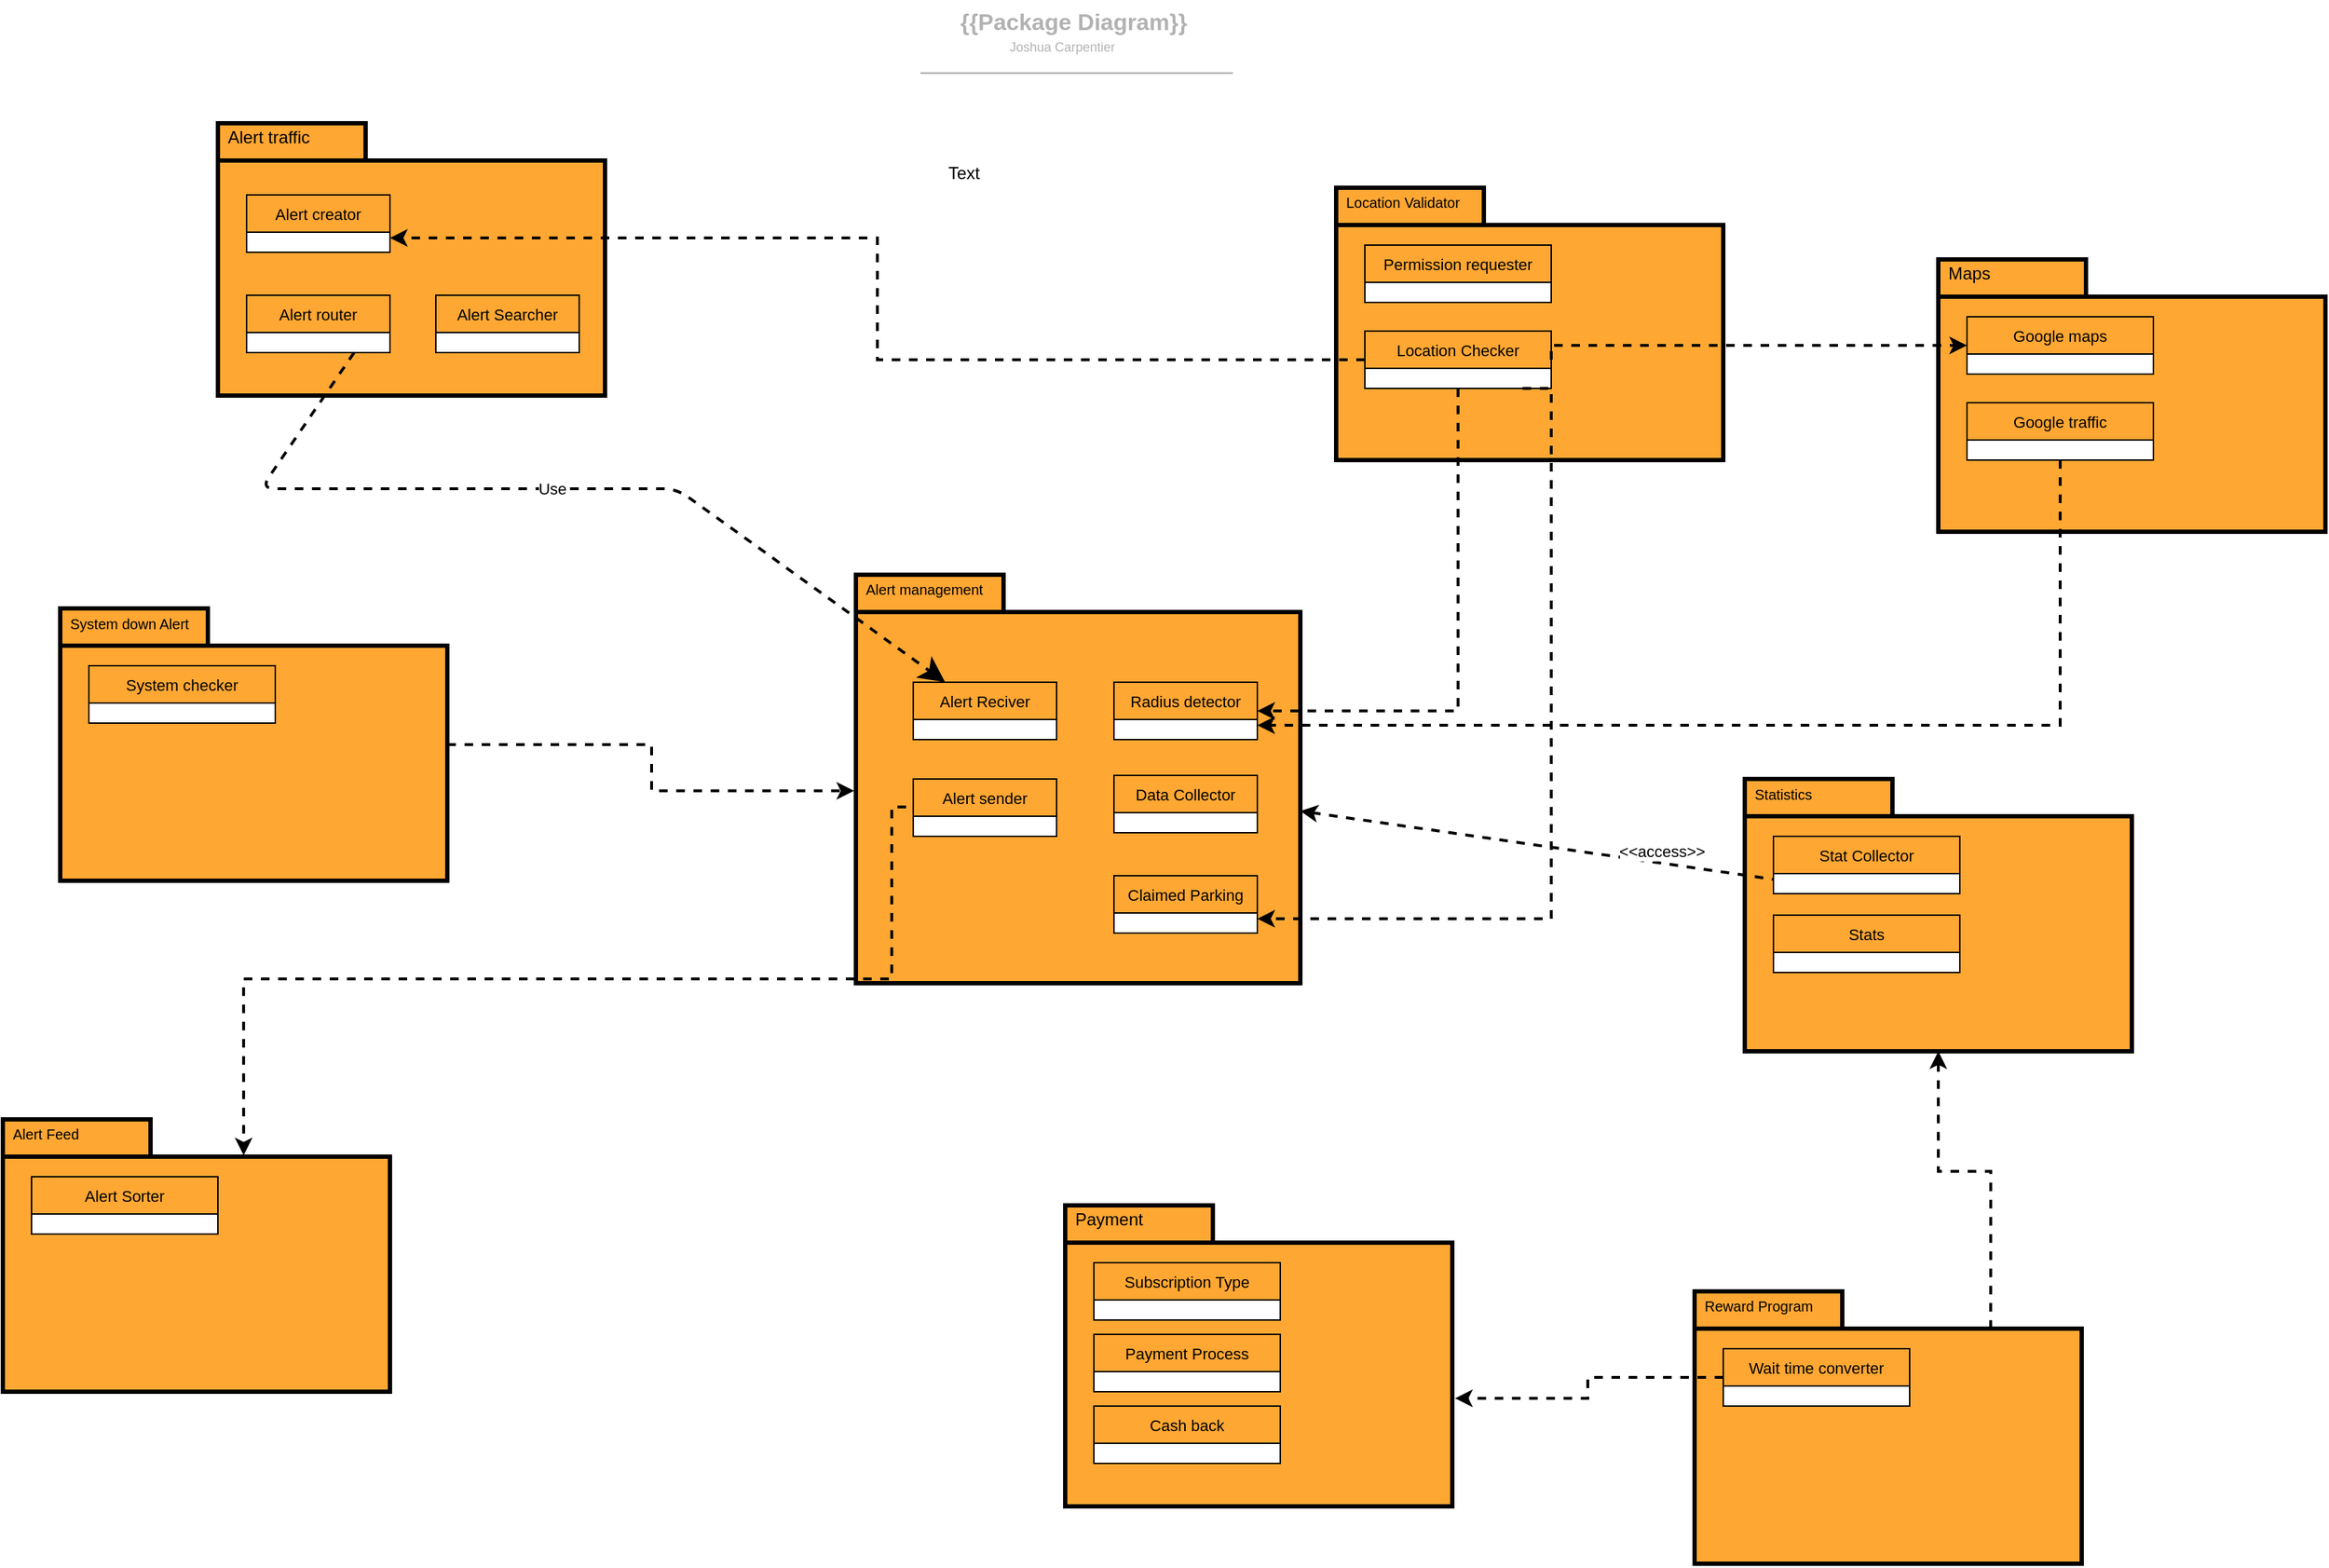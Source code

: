 <mxGraphModel dx="1342" dy="1460" grid="1" gridSize="10" guides="1" tooltips="1" connect="1" arrows="1" fold="1" page="1" pageScale="1" pageWidth="850" pageHeight="1100" math="0" shadow="0"><root><mxCell id="0"/><mxCell id="1" parent="0"/><mxCell id="5GX48lG4IlyNQmGuxHLV-1" value="{{Package Diagram}}" style="html=1;whiteSpace=wrap;;fontSize=16;fontColor=#b2b2b2;fontStyle=1;align=center;spacingLeft=5.628;spacingRight=9.38;spacingTop=2.68;spacing=4;strokeOpacity=0;fillOpacity=0;rounded=1;absoluteArcSize=1;arcSize=9.6;fillColor=#ffffff;strokeWidth=1.2;" parent="1" vertex="1"><mxGeometry x="-162" y="-520" width="322" height="25" as="geometry"/></mxCell><mxCell id="5GX48lG4IlyNQmGuxHLV-2" value="" style="html=1;jettySize=18;fontSize=11;strokeColor=#b2b2b2;strokeOpacity=100;strokeWidth=1.2;rounded=1;arcSize=16;startArrow=none;endArrow=none;" parent="1" edge="1"><mxGeometry width="100" height="100" relative="1" as="geometry"><mxPoint x="-110" y="-470" as="sourcePoint"/><mxPoint x="108" y="-470" as="targetPoint"/></mxGeometry></mxCell><mxCell id="5GX48lG4IlyNQmGuxHLV-3" value="Joshua Carpentier" style="html=1;whiteSpace=wrap;;fontSize=9;fontColor=#b2b2b2;align=center;spacingLeft=5.628;spacingRight=9.38;spacingTop=2.68;spacing=4;strokeOpacity=0;fillOpacity=0;rounded=1;absoluteArcSize=1;arcSize=9.6;fillColor=#ffffff;strokeWidth=1.2;" parent="1" vertex="1"><mxGeometry x="-170" y="-495" width="322" height="12" as="geometry"/></mxCell><mxCell id="44_yn4rcSGjlJ2uaS7_E-45" value="&lt;font style=&quot;font-size: 10px&quot;&gt;Alert management &lt;br&gt;&lt;/font&gt;" style="shape=folder;xSize=90;align=left;spacingLeft=10;align=left;verticalAlign=top;spacingLeft=5;spacingTop=-4;tabWidth=103;tabHeight=26;tabPosition=left;html=1;strokeWidth=3;recursiveResize=0;fillColor=#FFA733;strokeColor=#000000;fontColor=#000000;" parent="1" vertex="1"><mxGeometry x="-155" y="-120" width="310" height="285" as="geometry"/></mxCell><mxCell id="44_yn4rcSGjlJ2uaS7_E-51" value="Alert Reciver" style="swimlane;fontStyle=0;childLayout=stackLayout;horizontal=1;startSize=26;fillColor=#FFA733;horizontalStack=0;resizeParent=1;resizeParentMax=0;resizeLast=0;collapsible=1;marginBottom=0;swimlaneFillColor=#ffffff;align=center;fontSize=11;labelBackgroundColor=none;" parent="44_yn4rcSGjlJ2uaS7_E-45" vertex="1"><mxGeometry x="40" y="75" width="100" height="40" as="geometry"/></mxCell><mxCell id="44_yn4rcSGjlJ2uaS7_E-65" value="Alert sender" style="swimlane;fontStyle=0;childLayout=stackLayout;horizontal=1;startSize=26;fillColor=#FFA733;horizontalStack=0;resizeParent=1;resizeParentMax=0;resizeLast=0;collapsible=1;marginBottom=0;swimlaneFillColor=#ffffff;align=center;fontSize=11;labelBackgroundColor=none;" parent="44_yn4rcSGjlJ2uaS7_E-45" vertex="1"><mxGeometry x="40" y="142.5" width="100" height="40" as="geometry"/></mxCell><mxCell id="44_yn4rcSGjlJ2uaS7_E-67" value="Radius detector" style="swimlane;fontStyle=0;childLayout=stackLayout;horizontal=1;startSize=26;fillColor=#FFA733;horizontalStack=0;resizeParent=1;resizeParentMax=0;resizeLast=0;collapsible=1;marginBottom=0;swimlaneFillColor=#ffffff;align=center;fontSize=11;labelBackgroundColor=none;" parent="44_yn4rcSGjlJ2uaS7_E-45" vertex="1"><mxGeometry x="180" y="75" width="100" height="40" as="geometry"/></mxCell><mxCell id="44_yn4rcSGjlJ2uaS7_E-69" value="Data Collector" style="swimlane;fontStyle=0;childLayout=stackLayout;horizontal=1;startSize=26;fillColor=#FFA733;horizontalStack=0;resizeParent=1;resizeParentMax=0;resizeLast=0;collapsible=1;marginBottom=0;swimlaneFillColor=#ffffff;align=center;fontSize=11;labelBackgroundColor=none;" parent="44_yn4rcSGjlJ2uaS7_E-45" vertex="1"><mxGeometry x="180" y="140" width="100" height="40" as="geometry"/></mxCell><mxCell id="M5yitNhHteYR75UmKYDk-55" value="Claimed Parking " style="swimlane;fontStyle=0;childLayout=stackLayout;horizontal=1;startSize=26;fillColor=#FFA733;horizontalStack=0;resizeParent=1;resizeParentMax=0;resizeLast=0;collapsible=1;marginBottom=0;swimlaneFillColor=#ffffff;align=center;fontSize=11;labelBackgroundColor=none;" parent="44_yn4rcSGjlJ2uaS7_E-45" vertex="1"><mxGeometry x="180" y="210" width="100" height="40" as="geometry"/></mxCell><mxCell id="44_yn4rcSGjlJ2uaS7_E-70" value="&lt;font style=&quot;font-size: 10px&quot;&gt;Location Validator&lt;/font&gt;" style="shape=folder;xSize=90;align=left;spacingLeft=10;align=left;verticalAlign=top;spacingLeft=5;spacingTop=-4;tabWidth=103;tabHeight=26;tabPosition=left;html=1;strokeWidth=3;recursiveResize=0;fillColor=#FFA733;gradientColor=none;" parent="1" vertex="1"><mxGeometry x="180" y="-390" width="270" height="190" as="geometry"/></mxCell><mxCell id="44_yn4rcSGjlJ2uaS7_E-72" value="Permission requester" style="swimlane;fontStyle=0;childLayout=stackLayout;horizontal=1;startSize=26;fillColor=#FFA733;horizontalStack=0;resizeParent=1;resizeParentMax=0;resizeLast=0;collapsible=1;marginBottom=0;swimlaneFillColor=#ffffff;align=center;fontSize=11;labelBackgroundColor=none;" parent="44_yn4rcSGjlJ2uaS7_E-70" vertex="1"><mxGeometry x="20" y="40" width="130" height="40" as="geometry"/></mxCell><mxCell id="44_yn4rcSGjlJ2uaS7_E-77" value="Location Checker" style="swimlane;fontStyle=0;childLayout=stackLayout;horizontal=1;startSize=26;fillColor=#FFA733;horizontalStack=0;resizeParent=1;resizeParentMax=0;resizeLast=0;collapsible=1;marginBottom=0;swimlaneFillColor=#ffffff;align=center;fontSize=11;labelBackgroundColor=none;" parent="44_yn4rcSGjlJ2uaS7_E-70" vertex="1"><mxGeometry x="20" y="100" width="130" height="40" as="geometry"/></mxCell><mxCell id="44_yn4rcSGjlJ2uaS7_E-82" value="Maps" style="shape=folder;xSize=90;align=left;spacingLeft=10;align=left;verticalAlign=top;spacingLeft=5;spacingTop=-4;tabWidth=103;tabHeight=26;tabPosition=left;html=1;strokeWidth=3;recursiveResize=0;fillColor=#FFA733;gradientColor=none;" parent="1" vertex="1"><mxGeometry x="600" y="-340" width="270" height="190" as="geometry"/></mxCell><mxCell id="44_yn4rcSGjlJ2uaS7_E-84" value="Google maps" style="swimlane;fontStyle=0;childLayout=stackLayout;horizontal=1;startSize=26;fillColor=#FFA733;horizontalStack=0;resizeParent=1;resizeParentMax=0;resizeLast=0;collapsible=1;marginBottom=0;swimlaneFillColor=#ffffff;align=center;fontSize=11;labelBackgroundColor=none;" parent="44_yn4rcSGjlJ2uaS7_E-82" vertex="1"><mxGeometry x="20" y="40" width="130" height="40" as="geometry"/></mxCell><mxCell id="44_yn4rcSGjlJ2uaS7_E-85" value="Google traffic" style="swimlane;fontStyle=0;childLayout=stackLayout;horizontal=1;startSize=26;fillColor=#FFA733;horizontalStack=0;resizeParent=1;resizeParentMax=0;resizeLast=0;collapsible=1;marginBottom=0;swimlaneFillColor=#ffffff;align=center;fontSize=11;labelBackgroundColor=none;" parent="44_yn4rcSGjlJ2uaS7_E-82" vertex="1"><mxGeometry x="20" y="100" width="130" height="40" as="geometry"/></mxCell><mxCell id="44_yn4rcSGjlJ2uaS7_E-86" value="&lt;font style=&quot;font-size: 10px&quot;&gt;Alert Feed&lt;/font&gt;" style="shape=folder;xSize=90;align=left;spacingLeft=10;align=left;verticalAlign=top;spacingLeft=5;spacingTop=-4;tabWidth=103;tabHeight=26;tabPosition=left;html=1;strokeWidth=3;recursiveResize=0;fillColor=#FFA733;strokeColor=#000000;fontColor=#000000;" parent="1" vertex="1"><mxGeometry x="-750" y="260" width="270" height="190" as="geometry"/></mxCell><mxCell id="44_yn4rcSGjlJ2uaS7_E-88" value="Alert Sorter" style="swimlane;fontStyle=0;childLayout=stackLayout;horizontal=1;startSize=26;fillColor=#FFA733;horizontalStack=0;resizeParent=1;resizeParentMax=0;resizeLast=0;collapsible=1;marginBottom=0;swimlaneFillColor=#ffffff;align=center;fontSize=11;labelBackgroundColor=none;" parent="44_yn4rcSGjlJ2uaS7_E-86" vertex="1"><mxGeometry x="20" y="40" width="130" height="40" as="geometry"/></mxCell><mxCell id="M5yitNhHteYR75UmKYDk-1" value="Payment " style="shape=folder;xSize=90;align=left;spacingLeft=10;align=left;verticalAlign=top;spacingLeft=5;spacingTop=-4;tabWidth=103;tabHeight=26;tabPosition=left;html=1;strokeWidth=3;recursiveResize=0;fillColor=#FFA733;gradientColor=none;" parent="1" vertex="1"><mxGeometry x="-9" y="320" width="270" height="210" as="geometry"/></mxCell><mxCell id="M5yitNhHteYR75UmKYDk-3" value="Subscription Type" style="swimlane;fontStyle=0;childLayout=stackLayout;horizontal=1;startSize=26;fillColor=#FFA733;horizontalStack=0;resizeParent=1;resizeParentMax=0;resizeLast=0;collapsible=1;marginBottom=0;swimlaneFillColor=#ffffff;align=center;fontSize=11;labelBackgroundColor=none;" parent="M5yitNhHteYR75UmKYDk-1" vertex="1"><mxGeometry x="20" y="40" width="130" height="40" as="geometry"/></mxCell><mxCell id="M5yitNhHteYR75UmKYDk-4" value="Payment Process" style="swimlane;fontStyle=0;childLayout=stackLayout;horizontal=1;startSize=26;fillColor=#FFA733;horizontalStack=0;resizeParent=1;resizeParentMax=0;resizeLast=0;collapsible=1;marginBottom=0;swimlaneFillColor=#ffffff;align=center;fontSize=11;labelBackgroundColor=none;" parent="M5yitNhHteYR75UmKYDk-1" vertex="1"><mxGeometry x="20" y="90" width="130" height="40" as="geometry"/></mxCell><mxCell id="8M3P62N_iAqZKpTILt6F-7" value="Cash back" style="swimlane;fontStyle=0;childLayout=stackLayout;horizontal=1;startSize=26;fillColor=#FFA733;horizontalStack=0;resizeParent=1;resizeParentMax=0;resizeLast=0;collapsible=1;marginBottom=0;swimlaneFillColor=#ffffff;align=center;fontSize=11;labelBackgroundColor=none;" parent="M5yitNhHteYR75UmKYDk-1" vertex="1"><mxGeometry x="20" y="140" width="130" height="40" as="geometry"/></mxCell><mxCell id="M5yitNhHteYR75UmKYDk-5" value="&lt;font style=&quot;font-size: 10px&quot;&gt;Reward Program&lt;/font&gt;" style="shape=folder;xSize=90;align=left;spacingLeft=10;align=left;verticalAlign=top;spacingLeft=5;spacingTop=-4;tabWidth=103;tabHeight=26;tabPosition=left;html=1;strokeWidth=3;recursiveResize=0;fillColor=#FFA733;gradientColor=none;" parent="1" vertex="1"><mxGeometry x="430" y="380" width="270" height="190" as="geometry"/></mxCell><mxCell id="M5yitNhHteYR75UmKYDk-7" value="Wait time converter" style="swimlane;fontStyle=0;childLayout=stackLayout;horizontal=1;startSize=26;fillColor=#FFA733;horizontalStack=0;resizeParent=1;resizeParentMax=0;resizeLast=0;collapsible=1;marginBottom=0;swimlaneFillColor=#ffffff;align=center;fontSize=11;labelBackgroundColor=none;" parent="M5yitNhHteYR75UmKYDk-5" vertex="1"><mxGeometry x="20" y="40" width="130" height="40" as="geometry"/></mxCell><mxCell id="M5yitNhHteYR75UmKYDk-12" value="Alert traffic" style="shape=folder;xSize=90;align=left;spacingLeft=10;align=left;verticalAlign=top;spacingLeft=5;spacingTop=-4;tabWidth=103;tabHeight=26;tabPosition=left;html=1;strokeWidth=3;recursiveResize=0;fillColor=#FFA733;gradientColor=none;" parent="1" vertex="1"><mxGeometry x="-600" y="-435" width="270" height="190" as="geometry"/></mxCell><mxCell id="M5yitNhHteYR75UmKYDk-16" value="Alert creator" style="swimlane;fontStyle=0;childLayout=stackLayout;horizontal=1;startSize=26;fillColor=#FFA733;horizontalStack=0;resizeParent=1;resizeParentMax=0;resizeLast=0;collapsible=1;marginBottom=0;swimlaneFillColor=#ffffff;align=center;fontSize=11;labelBackgroundColor=none;" parent="M5yitNhHteYR75UmKYDk-12" vertex="1"><mxGeometry x="20" y="50" width="100" height="40" as="geometry"/></mxCell><mxCell id="M5yitNhHteYR75UmKYDk-21" value="Alert router" style="swimlane;fontStyle=0;childLayout=stackLayout;horizontal=1;startSize=26;fillColor=#FFA733;horizontalStack=0;resizeParent=1;resizeParentMax=0;resizeLast=0;collapsible=1;marginBottom=0;swimlaneFillColor=#ffffff;align=center;fontSize=11;labelBackgroundColor=none;" parent="M5yitNhHteYR75UmKYDk-12" vertex="1"><mxGeometry x="20" y="120" width="100" height="40" as="geometry"/></mxCell><mxCell id="M5yitNhHteYR75UmKYDk-58" value="Alert Searcher" style="swimlane;fontStyle=0;childLayout=stackLayout;horizontal=1;startSize=26;fillColor=#FFA733;horizontalStack=0;resizeParent=1;resizeParentMax=0;resizeLast=0;collapsible=1;marginBottom=0;swimlaneFillColor=#ffffff;align=center;fontSize=11;labelBackgroundColor=none;" parent="M5yitNhHteYR75UmKYDk-12" vertex="1"><mxGeometry x="152" y="120" width="100" height="40" as="geometry"/></mxCell><mxCell id="M5yitNhHteYR75UmKYDk-22" style="edgeStyle=orthogonalEdgeStyle;rounded=0;orthogonalLoop=1;jettySize=auto;html=1;exitX=0;exitY=0.5;exitDx=0;exitDy=0;entryX=1;entryY=0.75;entryDx=0;entryDy=0;dashed=1;strokeWidth=2;" parent="1" source="44_yn4rcSGjlJ2uaS7_E-77" target="M5yitNhHteYR75UmKYDk-16" edge="1"><mxGeometry relative="1" as="geometry"/></mxCell><mxCell id="M5yitNhHteYR75UmKYDk-24" value="Use" style="endArrow=classic;endSize=12;dashed=1;html=1;strokeWidth=2;exitX=0.75;exitY=1;exitDx=0;exitDy=0;endFill=1;" parent="1" source="M5yitNhHteYR75UmKYDk-21" target="44_yn4rcSGjlJ2uaS7_E-51" edge="1"><mxGeometry width="160" relative="1" as="geometry"><mxPoint x="320" y="350" as="sourcePoint"/><mxPoint x="480" y="350" as="targetPoint"/><Array as="points"><mxPoint x="-570" y="-180"/><mxPoint x="-280" y="-180"/></Array></mxGeometry></mxCell><mxCell id="M5yitNhHteYR75UmKYDk-34" style="edgeStyle=orthogonalEdgeStyle;rounded=0;orthogonalLoop=1;jettySize=auto;html=1;entryX=-0.004;entryY=0.529;entryDx=0;entryDy=0;entryPerimeter=0;dashed=1;endArrow=classic;endFill=1;strokeWidth=2;" parent="1" source="M5yitNhHteYR75UmKYDk-30" target="44_yn4rcSGjlJ2uaS7_E-45" edge="1"><mxGeometry relative="1" as="geometry"/></mxCell><mxCell id="M5yitNhHteYR75UmKYDk-30" value="&lt;font style=&quot;font-size: 10px&quot;&gt;System down Alert&amp;nbsp; &lt;/font&gt;" style="shape=folder;xSize=90;align=left;spacingLeft=10;align=left;verticalAlign=top;spacingLeft=5;spacingTop=-4;tabWidth=103;tabHeight=26;tabPosition=left;html=1;strokeWidth=3;recursiveResize=0;fillColor=#FFA733;gradientColor=none;" parent="1" vertex="1"><mxGeometry x="-710" y="-96.5" width="270" height="190" as="geometry"/></mxCell><mxCell id="M5yitNhHteYR75UmKYDk-32" value="System checker" style="swimlane;fontStyle=0;childLayout=stackLayout;horizontal=1;startSize=26;fillColor=#FFA733;horizontalStack=0;resizeParent=1;resizeParentMax=0;resizeLast=0;collapsible=1;marginBottom=0;swimlaneFillColor=#ffffff;align=center;fontSize=11;labelBackgroundColor=none;" parent="M5yitNhHteYR75UmKYDk-30" vertex="1"><mxGeometry x="20" y="40" width="130" height="40" as="geometry"/></mxCell><mxCell id="M5yitNhHteYR75UmKYDk-37" value="&lt;font style=&quot;font-size: 10px&quot;&gt;Statistics&lt;/font&gt;" style="shape=folder;xSize=90;align=left;spacingLeft=10;align=left;verticalAlign=top;spacingLeft=5;spacingTop=-4;tabWidth=103;tabHeight=26;tabPosition=left;html=1;strokeWidth=3;recursiveResize=0;fillColor=#FFA733;gradientColor=none;" parent="1" vertex="1"><mxGeometry x="465" y="22.5" width="270" height="190" as="geometry"/></mxCell><mxCell id="M5yitNhHteYR75UmKYDk-39" value="Stat Collector" style="swimlane;fontStyle=0;childLayout=stackLayout;horizontal=1;startSize=26;fillColor=#FFA733;horizontalStack=0;resizeParent=1;resizeParentMax=0;resizeLast=0;collapsible=1;marginBottom=0;swimlaneFillColor=#ffffff;align=center;fontSize=11;labelBackgroundColor=none;" parent="M5yitNhHteYR75UmKYDk-37" vertex="1"><mxGeometry x="20" y="40" width="130" height="40" as="geometry"/></mxCell><mxCell id="M5yitNhHteYR75UmKYDk-59" value="Stats" style="swimlane;fontStyle=0;childLayout=stackLayout;horizontal=1;startSize=26;fillColor=#FFA733;horizontalStack=0;resizeParent=1;resizeParentMax=0;resizeLast=0;collapsible=1;marginBottom=0;swimlaneFillColor=#ffffff;align=center;fontSize=11;labelBackgroundColor=none;" parent="M5yitNhHteYR75UmKYDk-37" vertex="1"><mxGeometry x="20" y="95" width="130" height="40" as="geometry"/></mxCell><mxCell id="M5yitNhHteYR75UmKYDk-44" style="edgeStyle=orthogonalEdgeStyle;rounded=0;orthogonalLoop=1;jettySize=auto;html=1;exitX=1;exitY=0.5;exitDx=0;exitDy=0;entryX=0;entryY=0.5;entryDx=0;entryDy=0;dashed=1;endArrow=classic;endFill=1;strokeWidth=2;" parent="1" source="44_yn4rcSGjlJ2uaS7_E-77" target="44_yn4rcSGjlJ2uaS7_E-84" edge="1"><mxGeometry relative="1" as="geometry"><Array as="points"><mxPoint x="330" y="-280"/></Array></mxGeometry></mxCell><mxCell id="M5yitNhHteYR75UmKYDk-45" style="edgeStyle=orthogonalEdgeStyle;rounded=0;orthogonalLoop=1;jettySize=auto;html=1;exitX=0.5;exitY=1;exitDx=0;exitDy=0;entryX=1;entryY=0.5;entryDx=0;entryDy=0;dashed=1;startArrow=none;startFill=0;endArrow=classic;endFill=1;strokeWidth=2;" parent="1" source="44_yn4rcSGjlJ2uaS7_E-77" target="44_yn4rcSGjlJ2uaS7_E-67" edge="1"><mxGeometry relative="1" as="geometry"/></mxCell><mxCell id="M5yitNhHteYR75UmKYDk-46" style="edgeStyle=orthogonalEdgeStyle;rounded=0;orthogonalLoop=1;jettySize=auto;html=1;exitX=0.5;exitY=1;exitDx=0;exitDy=0;entryX=1;entryY=0.75;entryDx=0;entryDy=0;dashed=1;startArrow=none;startFill=0;endArrow=classic;endFill=1;strokeWidth=2;" parent="1" source="44_yn4rcSGjlJ2uaS7_E-85" target="44_yn4rcSGjlJ2uaS7_E-67" edge="1"><mxGeometry relative="1" as="geometry"/></mxCell><mxCell id="M5yitNhHteYR75UmKYDk-48" value="&amp;lt;&amp;lt;access&amp;gt;&amp;gt;" style="edgeStyle=none;html=1;endArrow=none;endSize=12;dashed=1;verticalAlign=bottom;strokeWidth=2;startArrow=classic;startFill=1;endFill=0;entryX=0;entryY=0.75;entryDx=0;entryDy=0;" parent="1" source="44_yn4rcSGjlJ2uaS7_E-45" target="M5yitNhHteYR75UmKYDk-39" edge="1"><mxGeometry x="0.527" y="-1" width="160" relative="1" as="geometry"><mxPoint x="40" y="230" as="sourcePoint"/><mxPoint x="40" y="200" as="targetPoint"/><mxPoint as="offset"/></mxGeometry></mxCell><mxCell id="M5yitNhHteYR75UmKYDk-57" style="edgeStyle=orthogonalEdgeStyle;rounded=0;orthogonalLoop=1;jettySize=auto;html=1;entryX=0.622;entryY=0.132;entryDx=0;entryDy=0;entryPerimeter=0;dashed=1;startArrow=none;startFill=0;endArrow=classic;endFill=1;strokeWidth=2;" parent="1" target="44_yn4rcSGjlJ2uaS7_E-86" edge="1"><mxGeometry relative="1" as="geometry"><mxPoint x="-120" y="42" as="sourcePoint"/><Array as="points"><mxPoint x="-130" y="42"/><mxPoint x="-130" y="162"/><mxPoint x="-582" y="162"/></Array></mxGeometry></mxCell><mxCell id="M5yitNhHteYR75UmKYDk-62" style="edgeStyle=orthogonalEdgeStyle;rounded=0;orthogonalLoop=1;jettySize=auto;html=1;exitX=0;exitY=0.5;exitDx=0;exitDy=0;entryX=1.007;entryY=0.641;entryDx=0;entryDy=0;dashed=1;startArrow=none;startFill=0;endArrow=classic;endFill=1;strokeWidth=2;entryPerimeter=0;" parent="1" source="M5yitNhHteYR75UmKYDk-7" target="M5yitNhHteYR75UmKYDk-1" edge="1"><mxGeometry relative="1" as="geometry"/></mxCell><mxCell id="M5yitNhHteYR75UmKYDk-63" style="edgeStyle=orthogonalEdgeStyle;rounded=0;orthogonalLoop=1;jettySize=auto;html=1;entryX=0.765;entryY=0.133;entryDx=0;entryDy=0;entryPerimeter=0;dashed=1;startArrow=classic;startFill=1;endArrow=none;endFill=0;strokeWidth=2;" parent="1" source="M5yitNhHteYR75UmKYDk-37" target="M5yitNhHteYR75UmKYDk-5" edge="1"><mxGeometry relative="1" as="geometry"/></mxCell><mxCell id="2gSgiH3oau0lLc-4De5X-1" style="edgeStyle=orthogonalEdgeStyle;rounded=0;orthogonalLoop=1;jettySize=auto;html=1;entryX=1;entryY=0.75;entryDx=0;entryDy=0;dashed=1;strokeWidth=2;endArrow=classic;endFill=1;" parent="1" target="M5yitNhHteYR75UmKYDk-55" edge="1"><mxGeometry relative="1" as="geometry"><Array as="points"><mxPoint x="330" y="120"/></Array><mxPoint x="310" y="-250" as="sourcePoint"/></mxGeometry></mxCell><mxCell id="-cQAOgoue1Z_B3o55hcX-1" value="Text" style="text;html=1;align=center;verticalAlign=middle;resizable=0;points=[];autosize=1;" parent="1" vertex="1"><mxGeometry x="-100" y="-410" width="40" height="20" as="geometry"/></mxCell></root></mxGraphModel>